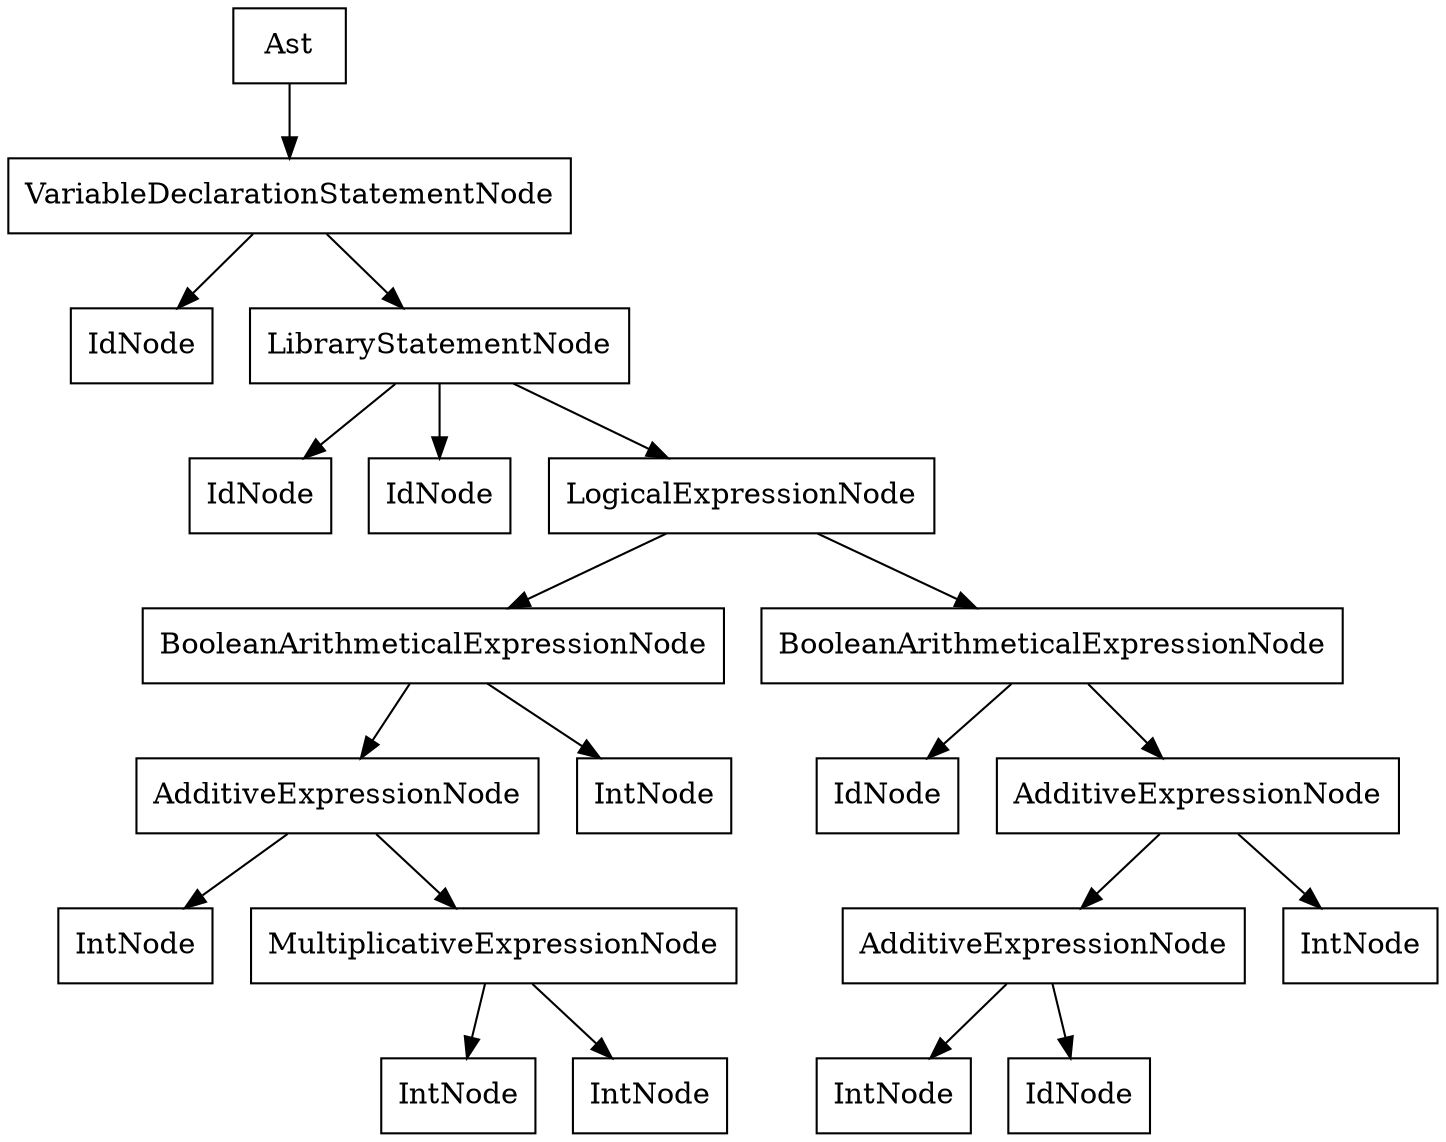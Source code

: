 digraph Ast {
	rankdir=TD;
	node [shape=box];
	140314963156112 [label="Ast"];
	140314963149536 [label="VariableDeclarationStatementNode"];
	140314963156112 -> 140314963149536;
	140314963152224 [label="IdNode"];
	140314963149536 -> 140314963152224;
	140314963151072 [label="LibraryStatementNode"];
	140314963149536 -> 140314963151072;
	140314963150688 [label="IdNode"];
	140314963151072 -> 140314963150688;
	140314963152992 [label="IdNode"];
	140314963151072 -> 140314963152992;
	140314963149776 [label="LogicalExpressionNode"];
	140314963151072 -> 140314963149776;
	140314963150976 [label="BooleanArithmeticalExpressionNode"];
	140314963149776 -> 140314963150976;
	140314963152704 [label="AdditiveExpressionNode"];
	140314963150976 -> 140314963152704;
	140314963153520 [label="IntNode"];
	140314963152704 -> 140314963153520;
	140314963149872 [label="MultiplicativeExpressionNode"];
	140314963152704 -> 140314963149872;
	140314963154000 [label="IntNode"];
	140314963149872 -> 140314963154000;
	140314963156496 [label="IntNode"];
	140314963149872 -> 140314963156496;
	140314963151744 [label="IntNode"];
	140314963150976 -> 140314963151744;
	140314963156256 [label="BooleanArithmeticalExpressionNode"];
	140314963149776 -> 140314963156256;
	140314963153712 [label="IdNode"];
	140314963156256 -> 140314963153712;
	140314963151408 [label="AdditiveExpressionNode"];
	140314963156256 -> 140314963151408;
	140314963149392 [label="AdditiveExpressionNode"];
	140314963151408 -> 140314963149392;
	140314963153904 [label="IntNode"];
	140314963149392 -> 140314963153904;
	140314963152800 [label="IdNode"];
	140314963149392 -> 140314963152800;
	140314963158896 [label="IntNode"];
	140314963151408 -> 140314963158896;
}
